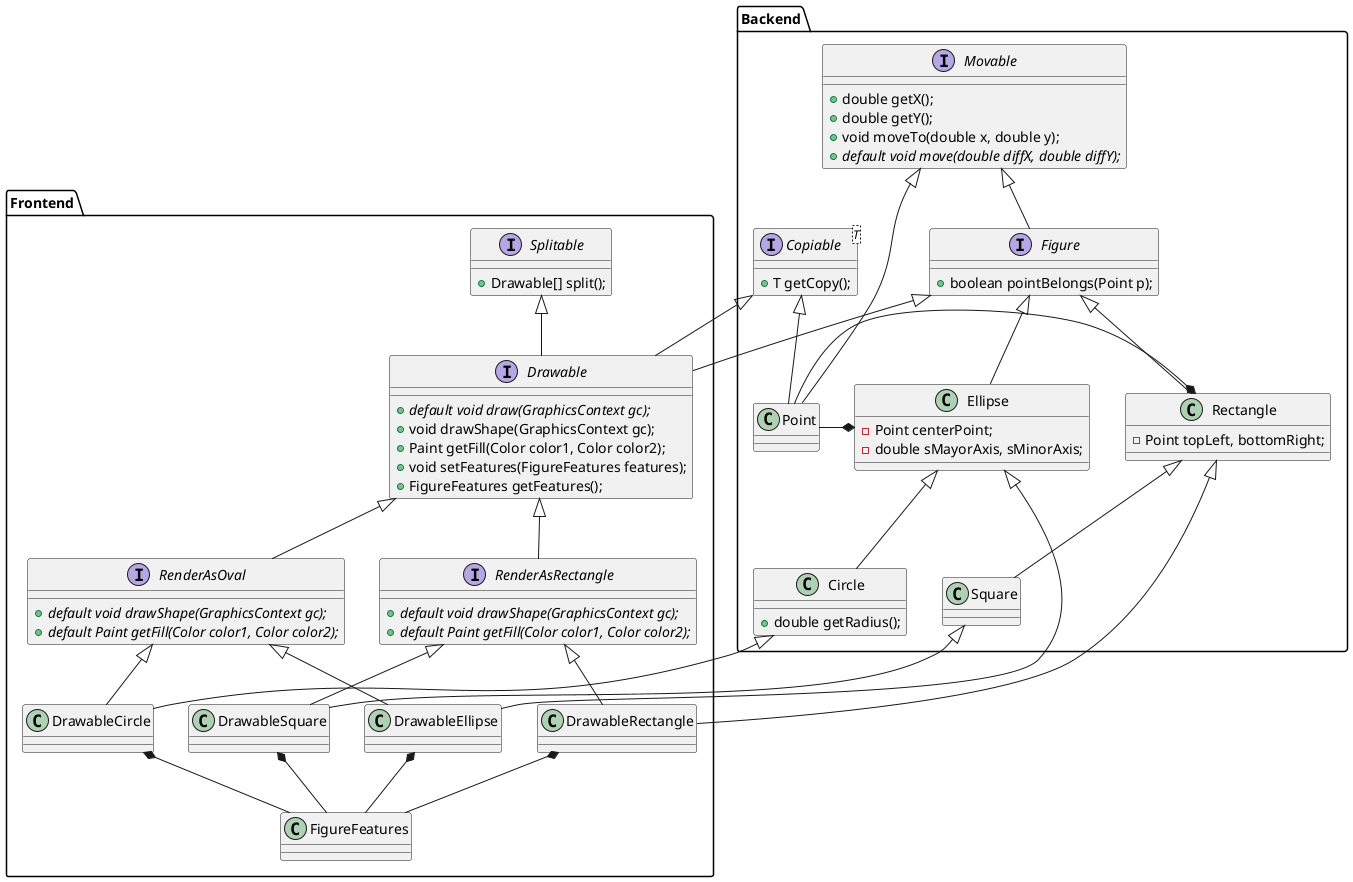 @startuml

package "Backend" {
  interface Copiable<T> {
    +T getCopy();
  }

  class Point {}
  Copiable <|-- Point

  interface Movable {
    +double getX();
    +double getY();
    +void moveTo(double x, double y);
    +{abstract}default void move(double diffX, double diffY);
  }
  interface Figure {
    +boolean pointBelongs(Point p);
  }
  Movable <|-- Figure
  Movable <|-- Point

  class Rectangle {
    -Point topLeft, bottomRight;
  }
  class Square {}
  class Ellipse {
    -Point centerPoint;
    -double sMayorAxis, sMinorAxis;
  }
  class Circle {
    +double getRadius();
  }

  Ellipse <|-- Circle
  Rectangle <|-- Square

  Figure <|-- Ellipse
  Figure <|-- Rectangle

  Point -* Ellipse
  Point -* Rectangle
}

package "Frontend" {
  class FigureFeatures { }
  interface Splitable {
    +Drawable[] split();
  }

  interface Drawable {
    +{abstract}default void draw(GraphicsContext gc);
    +void drawShape(GraphicsContext gc);
    +Paint getFill(Color color1, Color color2);
    +void setFeatures(FigureFeatures features);
    +FigureFeatures getFeatures();
  }

  Splitable <|-- Drawable
  Copiable <|-- Drawable
  Figure <|- Drawable

  interface RenderAsOval {
    +{abstract}default void drawShape(GraphicsContext gc);
    +{abstract}default Paint getFill(Color color1, Color color2);
  }
  
  interface RenderAsRectangle {
    +{abstract}default void drawShape(GraphicsContext gc);
    +{abstract}default Paint getFill(Color color1, Color color2);
  }

  Drawable <|-- RenderAsOval
  Drawable <|-- RenderAsRectangle

  class DrawableRectangle {}
  class DrawableSquare {}
  class DrawableEllipse {}
  class DrawableCircle {}

  Circle <|-- DrawableCircle
  Rectangle <|-- DrawableRectangle
  Square <|-- DrawableSquare
  Ellipse <|-- DrawableEllipse

  RenderAsOval <|-- DrawableCircle
  RenderAsOval <|-- DrawableEllipse
  RenderAsRectangle <|-- DrawableRectangle
  RenderAsRectangle <|-- DrawableSquare

  DrawableCircle *-- FigureFeatures
  DrawableRectangle *-- FigureFeatures
  DrawableSquare *-- FigureFeatures
  DrawableEllipse *-- FigureFeatures
}

@enduml
